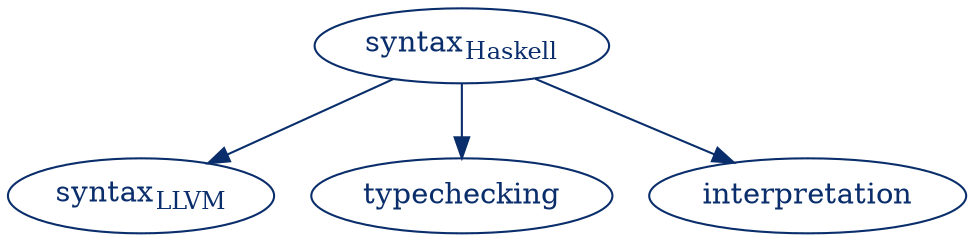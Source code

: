 digraph G {
  bgcolor="transparent";

  syn -> codegen [color="#0a2e6b"];
  syn -> types [color="#0a2e6b"];
  syn -> interp [color="#0a2e6b"];

  syn [label=<syntax<SUB>Haskell</SUB>> color="#0a2e6b" fontcolor="#0a2e6b"];
  codegen [label=<syntax<SUB>LLVM</SUB>> color="#0a2e6b" fontcolor="#0a2e6b"];
  types [label=<typechecking> color="#0a2e6b" fontcolor="#0a2e6b"];
  interp [label=<interpretation> color="#0a2e6b" fontcolor="#0a2e6b"];
}
